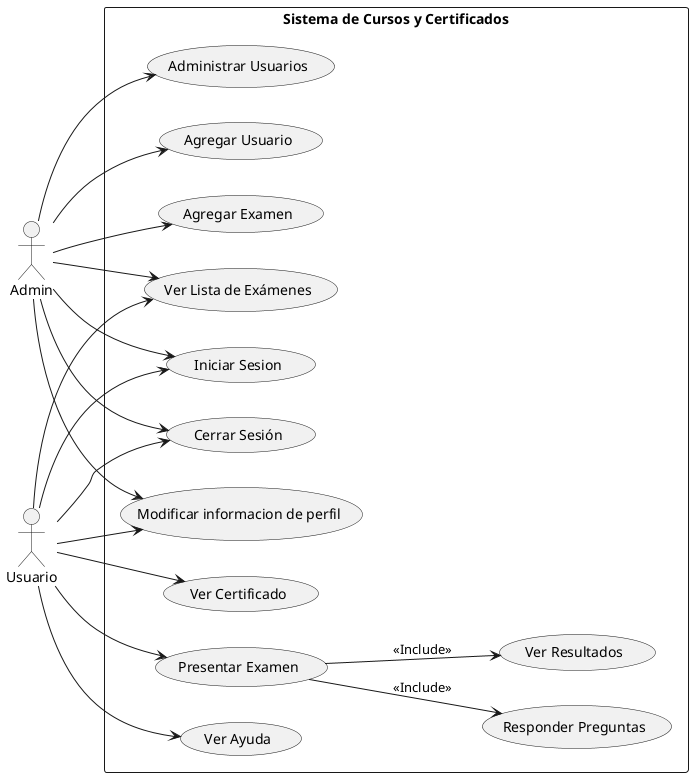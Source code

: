 @startuml DiagramaCasosDeUsos
left to right direction

actor Admin as A
actor Usuario as U1

rectangle "Sistema de Cursos y Certificados" {
  
  A --> (Iniciar Sesion)
  A --> (Cerrar Sesión)
  A --> (Administrar Usuarios)
  A --> (Agregar Usuario)
  A --> (Ver Lista de Exámenes)
  A --> (Agregar Examen)
  A --> (Modificar informacion de perfil) 
  U1 --> (Iniciar Sesion)
  U1 --> (Cerrar Sesión)
  U1 --> (Ver Ayuda)
  U1 --> (Ver Lista de Exámenes)
  U1 --> (Ver Certificado)
  U1 --> (Presentar Examen) 
  (Presentar Examen)  --> (Responder Preguntas): <<Include>>
  (Presentar Examen) --> (Ver Resultados): <<Include>>
  U1--> (Modificar informacion de perfil)
}

@enduml
